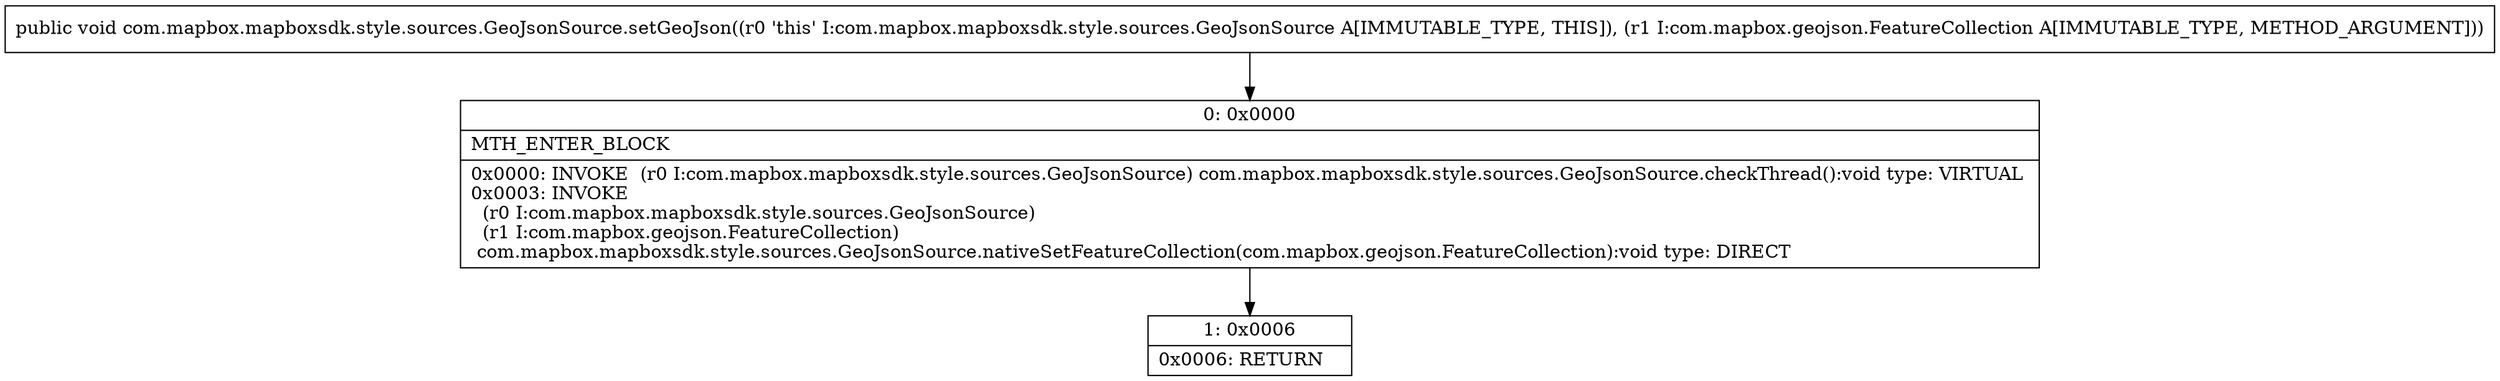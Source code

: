 digraph "CFG forcom.mapbox.mapboxsdk.style.sources.GeoJsonSource.setGeoJson(Lcom\/mapbox\/geojson\/FeatureCollection;)V" {
Node_0 [shape=record,label="{0\:\ 0x0000|MTH_ENTER_BLOCK\l|0x0000: INVOKE  (r0 I:com.mapbox.mapboxsdk.style.sources.GeoJsonSource) com.mapbox.mapboxsdk.style.sources.GeoJsonSource.checkThread():void type: VIRTUAL \l0x0003: INVOKE  \l  (r0 I:com.mapbox.mapboxsdk.style.sources.GeoJsonSource)\l  (r1 I:com.mapbox.geojson.FeatureCollection)\l com.mapbox.mapboxsdk.style.sources.GeoJsonSource.nativeSetFeatureCollection(com.mapbox.geojson.FeatureCollection):void type: DIRECT \l}"];
Node_1 [shape=record,label="{1\:\ 0x0006|0x0006: RETURN   \l}"];
MethodNode[shape=record,label="{public void com.mapbox.mapboxsdk.style.sources.GeoJsonSource.setGeoJson((r0 'this' I:com.mapbox.mapboxsdk.style.sources.GeoJsonSource A[IMMUTABLE_TYPE, THIS]), (r1 I:com.mapbox.geojson.FeatureCollection A[IMMUTABLE_TYPE, METHOD_ARGUMENT])) }"];
MethodNode -> Node_0;
Node_0 -> Node_1;
}

